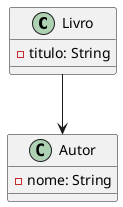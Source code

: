 @startuml
'https://plantuml.com/class-diagram

class Livro {
  -titulo: String
}
class Autor {
  -nome: String
}
Livro --> Autor

@enduml